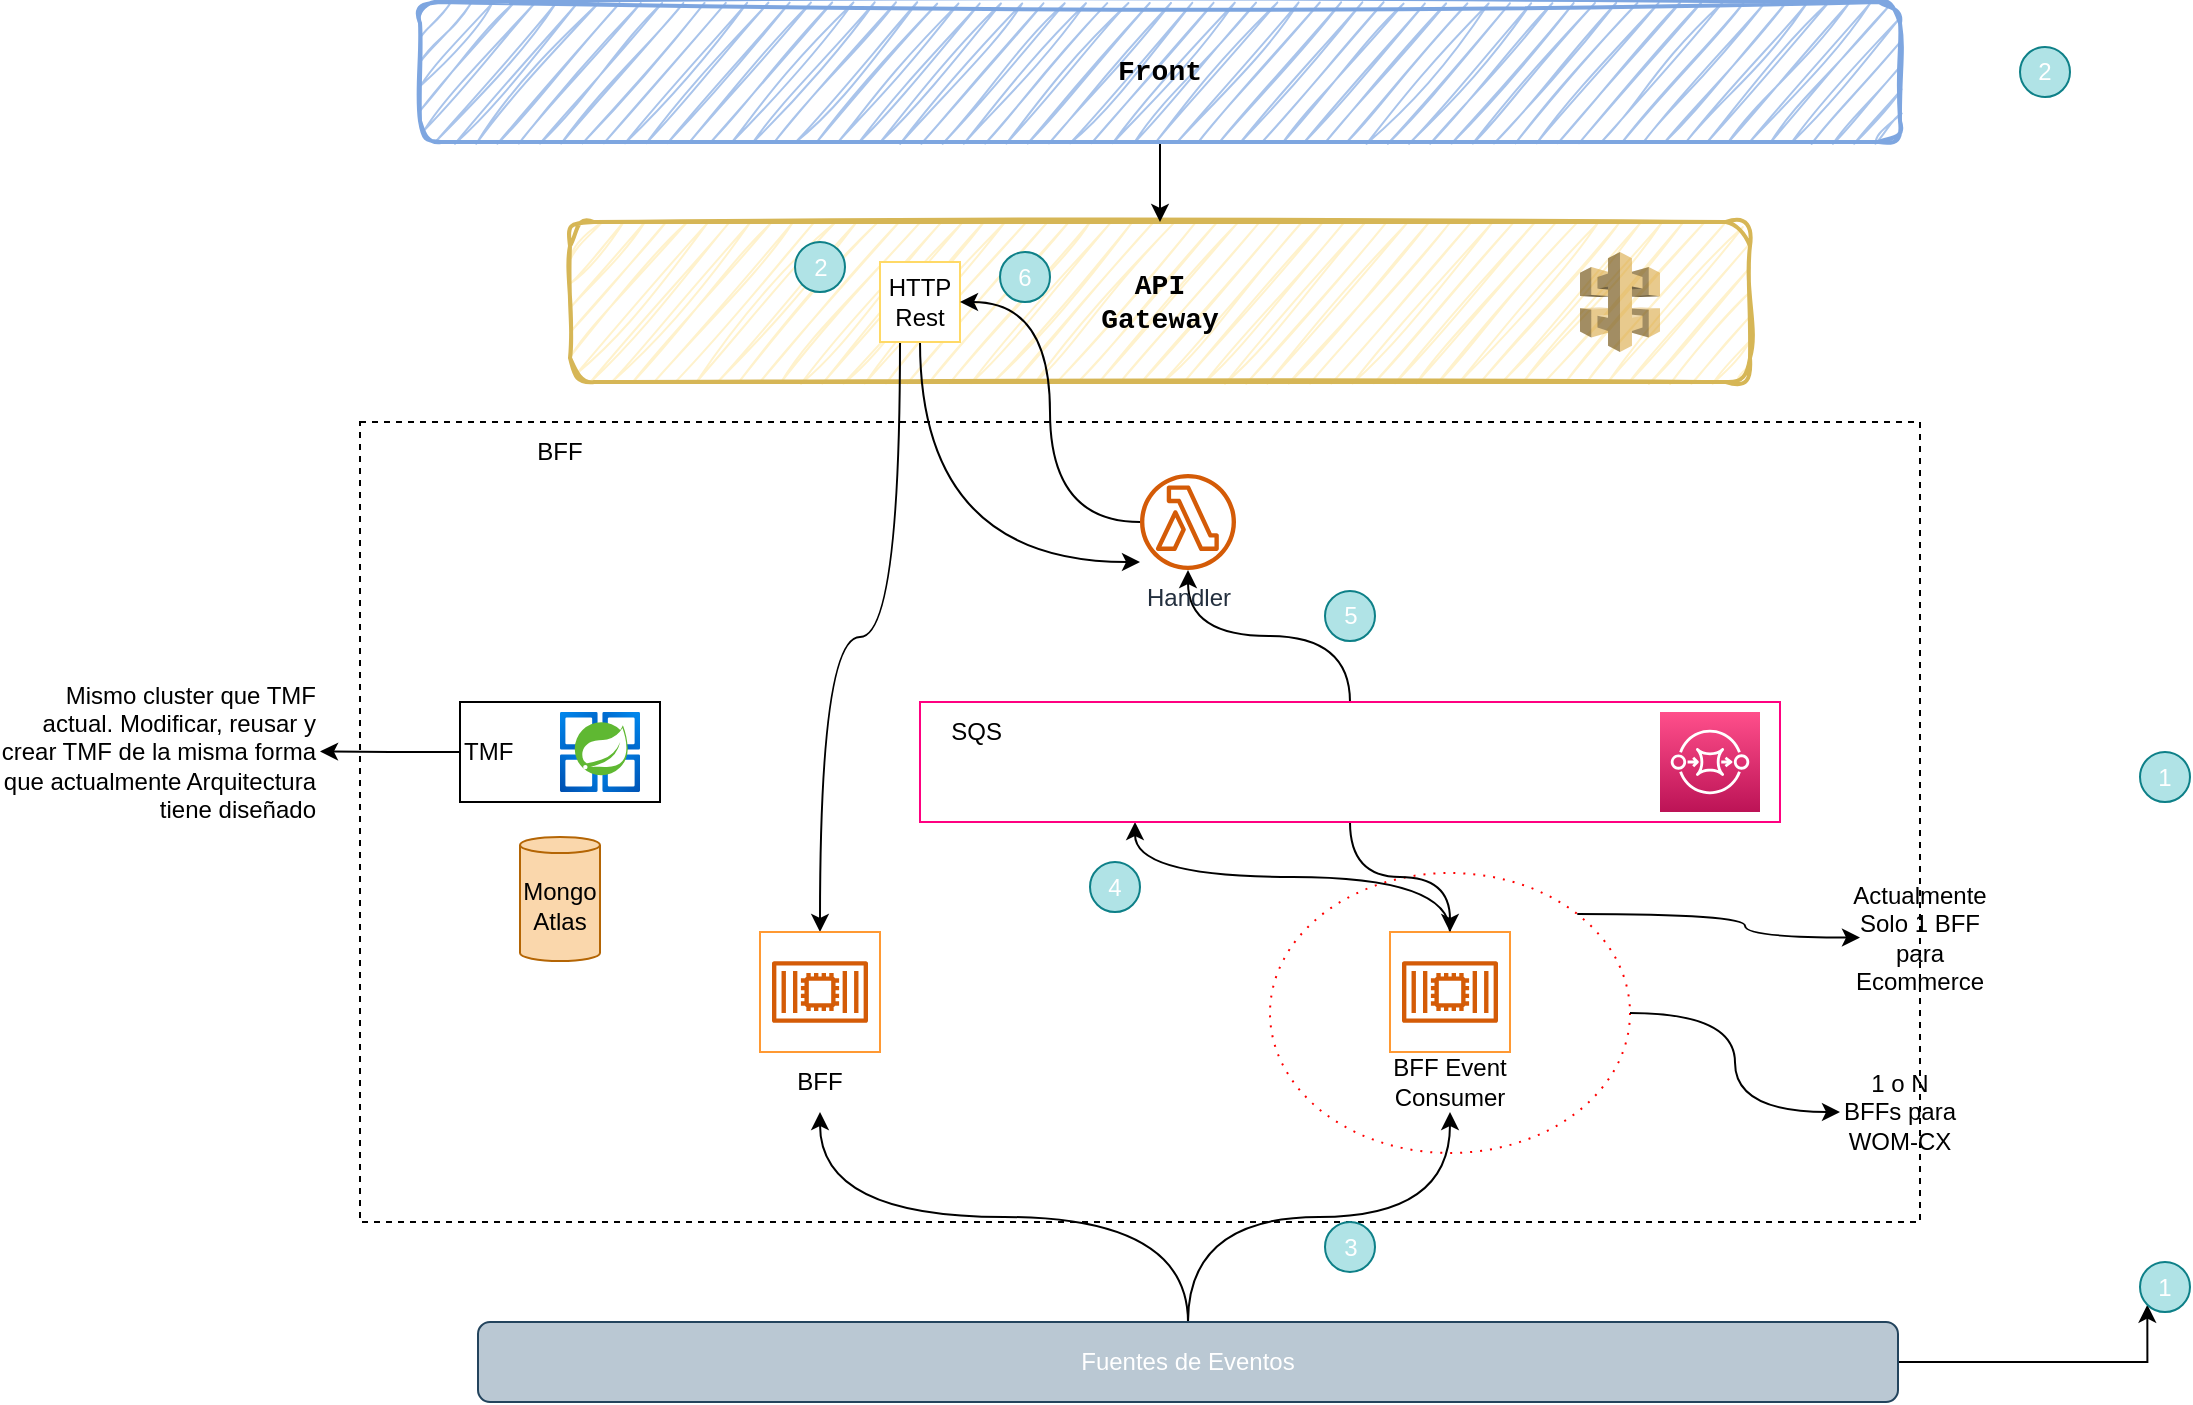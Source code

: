 <mxfile version="21.7.1" type="github">
  <diagram name="Página-1" id="j28CgCLm0zlX5Y3vUb_f">
    <mxGraphModel dx="1857" dy="596" grid="1" gridSize="10" guides="1" tooltips="1" connect="1" arrows="1" fold="1" page="1" pageScale="1" pageWidth="827" pageHeight="1169" math="0" shadow="0">
      <root>
        <mxCell id="0" />
        <mxCell id="1" parent="0" />
        <mxCell id="30X6FnK1sthkGadfS2QK-7" value="" style="rounded=0;whiteSpace=wrap;html=1;shadow=0;dashed=1;fillStyle=hatch;align=left;" vertex="1" parent="1">
          <mxGeometry x="-20" y="240" width="780" height="400" as="geometry" />
        </mxCell>
        <mxCell id="30X6FnK1sthkGadfS2QK-32" value="" style="ellipse;whiteSpace=wrap;html=1;dashed=1;dashPattern=1 4;fillColor=none;strokeColor=#FF0000;" vertex="1" parent="1">
          <mxGeometry x="435" y="465.5" width="180" height="140" as="geometry" />
        </mxCell>
        <mxCell id="30X6FnK1sthkGadfS2QK-40" style="edgeStyle=orthogonalEdgeStyle;rounded=0;orthogonalLoop=1;jettySize=auto;html=1;entryX=0.25;entryY=1;entryDx=0;entryDy=0;curved=1;" edge="1" parent="1" source="30X6FnK1sthkGadfS2QK-17" target="30X6FnK1sthkGadfS2QK-15">
          <mxGeometry relative="1" as="geometry" />
        </mxCell>
        <mxCell id="30X6FnK1sthkGadfS2QK-17" value="" style="rounded=0;whiteSpace=wrap;html=1;strokeColor=#FF9933;" vertex="1" parent="1">
          <mxGeometry x="495" y="495" width="60" height="60" as="geometry" />
        </mxCell>
        <mxCell id="30X6FnK1sthkGadfS2QK-36" style="edgeStyle=orthogonalEdgeStyle;rounded=0;orthogonalLoop=1;jettySize=auto;html=1;exitX=0.5;exitY=0;exitDx=0;exitDy=0;curved=1;" edge="1" parent="1" source="30X6FnK1sthkGadfS2QK-15" target="30X6FnK1sthkGadfS2QK-10">
          <mxGeometry relative="1" as="geometry">
            <mxPoint x="380" y="350" as="targetPoint" />
          </mxGeometry>
        </mxCell>
        <mxCell id="30X6FnK1sthkGadfS2QK-39" style="edgeStyle=orthogonalEdgeStyle;rounded=0;orthogonalLoop=1;jettySize=auto;html=1;entryX=0.5;entryY=0;entryDx=0;entryDy=0;curved=1;" edge="1" parent="1" source="30X6FnK1sthkGadfS2QK-15" target="30X6FnK1sthkGadfS2QK-17">
          <mxGeometry relative="1" as="geometry" />
        </mxCell>
        <mxCell id="30X6FnK1sthkGadfS2QK-15" value="" style="rounded=0;whiteSpace=wrap;html=1;strokeColor=#FF0080;" vertex="1" parent="1">
          <mxGeometry x="260" y="380" width="430" height="60" as="geometry" />
        </mxCell>
        <mxCell id="30X6FnK1sthkGadfS2QK-1" value="&lt;font style=&quot;font-size: 14px;&quot; face=&quot;Courier New&quot;&gt;&lt;b&gt;API&lt;br&gt;Gateway&lt;/b&gt;&lt;/font&gt;" style="rounded=1;whiteSpace=wrap;html=1;fillColor=#fff2cc;strokeColor=#d6b656;strokeWidth=2;sketch=1;curveFitting=1;jiggle=2;" vertex="1" parent="1">
          <mxGeometry x="85" y="140" width="590" height="80" as="geometry" />
        </mxCell>
        <mxCell id="30X6FnK1sthkGadfS2QK-2" value="" style="outlineConnect=0;dashed=0;verticalLabelPosition=bottom;verticalAlign=top;align=center;html=1;shape=mxgraph.aws3.api_gateway;fillColor=#D9A741;gradientColor=none;opacity=60;" vertex="1" parent="1">
          <mxGeometry x="590" y="155" width="40" height="50" as="geometry" />
        </mxCell>
        <mxCell id="30X6FnK1sthkGadfS2QK-5" style="edgeStyle=orthogonalEdgeStyle;rounded=0;orthogonalLoop=1;jettySize=auto;html=1;entryX=0.5;entryY=0;entryDx=0;entryDy=0;" edge="1" parent="1" source="30X6FnK1sthkGadfS2QK-3" target="30X6FnK1sthkGadfS2QK-1">
          <mxGeometry relative="1" as="geometry" />
        </mxCell>
        <mxCell id="30X6FnK1sthkGadfS2QK-3" value="&lt;font face=&quot;Courier New&quot;&gt;&lt;span style=&quot;font-size: 14px;&quot;&gt;&lt;b&gt;Front&lt;/b&gt;&lt;/span&gt;&lt;/font&gt;" style="rounded=1;whiteSpace=wrap;html=1;fillColor=#A9C4EB;strokeColor=#7EA6E0;strokeWidth=2;sketch=1;curveFitting=1;jiggle=2;" vertex="1" parent="1">
          <mxGeometry x="10" y="30" width="740" height="70" as="geometry" />
        </mxCell>
        <mxCell id="30X6FnK1sthkGadfS2QK-11" style="edgeStyle=orthogonalEdgeStyle;rounded=0;orthogonalLoop=1;jettySize=auto;html=1;curved=1;" edge="1" parent="1" source="30X6FnK1sthkGadfS2QK-6" target="30X6FnK1sthkGadfS2QK-10">
          <mxGeometry relative="1" as="geometry">
            <Array as="points">
              <mxPoint x="260" y="310" />
            </Array>
          </mxGeometry>
        </mxCell>
        <mxCell id="30X6FnK1sthkGadfS2QK-23" style="edgeStyle=orthogonalEdgeStyle;rounded=0;orthogonalLoop=1;jettySize=auto;html=1;exitX=0.25;exitY=1;exitDx=0;exitDy=0;curved=1;" edge="1" parent="1" source="30X6FnK1sthkGadfS2QK-6" target="30X6FnK1sthkGadfS2QK-20">
          <mxGeometry relative="1" as="geometry" />
        </mxCell>
        <mxCell id="30X6FnK1sthkGadfS2QK-6" value="HTTP Rest" style="rounded=0;whiteSpace=wrap;html=1;strokeColor=#FFD966;" vertex="1" parent="1">
          <mxGeometry x="240" y="160" width="40" height="40" as="geometry" />
        </mxCell>
        <mxCell id="30X6FnK1sthkGadfS2QK-9" value="BFF" style="text;html=1;strokeColor=none;fillColor=none;align=center;verticalAlign=middle;whiteSpace=wrap;rounded=0;" vertex="1" parent="1">
          <mxGeometry x="50" y="240" width="60" height="30" as="geometry" />
        </mxCell>
        <mxCell id="30X6FnK1sthkGadfS2QK-37" style="edgeStyle=orthogonalEdgeStyle;rounded=0;orthogonalLoop=1;jettySize=auto;html=1;entryX=1;entryY=0.5;entryDx=0;entryDy=0;curved=1;" edge="1" parent="1" source="30X6FnK1sthkGadfS2QK-10" target="30X6FnK1sthkGadfS2QK-6">
          <mxGeometry relative="1" as="geometry" />
        </mxCell>
        <mxCell id="30X6FnK1sthkGadfS2QK-10" value="Handler" style="sketch=0;outlineConnect=0;fontColor=#232F3E;gradientColor=none;fillColor=#D45B07;strokeColor=none;dashed=0;verticalLabelPosition=bottom;verticalAlign=top;align=center;html=1;fontSize=12;fontStyle=0;aspect=fixed;pointerEvents=1;shape=mxgraph.aws4.lambda_function;" vertex="1" parent="1">
          <mxGeometry x="370" y="266" width="48" height="48" as="geometry" />
        </mxCell>
        <mxCell id="30X6FnK1sthkGadfS2QK-14" value="" style="sketch=0;points=[[0,0,0],[0.25,0,0],[0.5,0,0],[0.75,0,0],[1,0,0],[0,1,0],[0.25,1,0],[0.5,1,0],[0.75,1,0],[1,1,0],[0,0.25,0],[0,0.5,0],[0,0.75,0],[1,0.25,0],[1,0.5,0],[1,0.75,0]];outlineConnect=0;fontColor=#232F3E;gradientColor=#FF4F8B;gradientDirection=north;fillColor=#BC1356;strokeColor=#ffffff;dashed=0;verticalLabelPosition=bottom;verticalAlign=top;align=center;html=1;fontSize=12;fontStyle=0;aspect=fixed;shape=mxgraph.aws4.resourceIcon;resIcon=mxgraph.aws4.sqs;" vertex="1" parent="1">
          <mxGeometry x="630" y="385" width="50" height="50" as="geometry" />
        </mxCell>
        <mxCell id="30X6FnK1sthkGadfS2QK-16" value="" style="sketch=0;outlineConnect=0;fontColor=#232F3E;gradientColor=none;fillColor=#D45B07;strokeColor=none;dashed=0;verticalLabelPosition=bottom;verticalAlign=top;align=center;html=1;fontSize=12;fontStyle=0;aspect=fixed;pointerEvents=1;shape=mxgraph.aws4.container_2;" vertex="1" parent="1">
          <mxGeometry x="501" y="509.5" width="48" height="31" as="geometry" />
        </mxCell>
        <mxCell id="30X6FnK1sthkGadfS2QK-18" value="BFF Event Consumer" style="text;html=1;strokeColor=none;fillColor=none;align=center;verticalAlign=middle;whiteSpace=wrap;rounded=0;" vertex="1" parent="1">
          <mxGeometry x="495" y="555" width="60" height="30" as="geometry" />
        </mxCell>
        <mxCell id="30X6FnK1sthkGadfS2QK-19" value="SQS&amp;nbsp;" style="text;html=1;strokeColor=none;fillColor=none;align=center;verticalAlign=middle;whiteSpace=wrap;rounded=0;" vertex="1" parent="1">
          <mxGeometry x="260" y="380" width="60" height="30" as="geometry" />
        </mxCell>
        <mxCell id="30X6FnK1sthkGadfS2QK-20" value="" style="rounded=0;whiteSpace=wrap;html=1;strokeColor=#FF9933;" vertex="1" parent="1">
          <mxGeometry x="180" y="495" width="60" height="60" as="geometry" />
        </mxCell>
        <mxCell id="30X6FnK1sthkGadfS2QK-21" value="" style="sketch=0;outlineConnect=0;fontColor=#232F3E;gradientColor=none;fillColor=#D45B07;strokeColor=none;dashed=0;verticalLabelPosition=bottom;verticalAlign=top;align=center;html=1;fontSize=12;fontStyle=0;aspect=fixed;pointerEvents=1;shape=mxgraph.aws4.container_2;" vertex="1" parent="1">
          <mxGeometry x="186" y="509.5" width="48" height="31" as="geometry" />
        </mxCell>
        <mxCell id="30X6FnK1sthkGadfS2QK-22" value="BFF" style="text;html=1;strokeColor=none;fillColor=none;align=center;verticalAlign=middle;whiteSpace=wrap;rounded=0;" vertex="1" parent="1">
          <mxGeometry x="180" y="555" width="60" height="30" as="geometry" />
        </mxCell>
        <mxCell id="30X6FnK1sthkGadfS2QK-25" style="edgeStyle=orthogonalEdgeStyle;rounded=0;orthogonalLoop=1;jettySize=auto;html=1;curved=1;" edge="1" parent="1" source="30X6FnK1sthkGadfS2QK-24" target="30X6FnK1sthkGadfS2QK-18">
          <mxGeometry relative="1" as="geometry" />
        </mxCell>
        <mxCell id="30X6FnK1sthkGadfS2QK-26" style="edgeStyle=orthogonalEdgeStyle;rounded=0;orthogonalLoop=1;jettySize=auto;html=1;entryX=0.5;entryY=1;entryDx=0;entryDy=0;curved=1;" edge="1" parent="1" source="30X6FnK1sthkGadfS2QK-24" target="30X6FnK1sthkGadfS2QK-22">
          <mxGeometry relative="1" as="geometry" />
        </mxCell>
        <mxCell id="30X6FnK1sthkGadfS2QK-52" style="edgeStyle=orthogonalEdgeStyle;rounded=0;orthogonalLoop=1;jettySize=auto;html=1;entryX=0;entryY=1;entryDx=0;entryDy=0;" edge="1" parent="1" source="30X6FnK1sthkGadfS2QK-24" target="30X6FnK1sthkGadfS2QK-43">
          <mxGeometry relative="1" as="geometry" />
        </mxCell>
        <mxCell id="30X6FnK1sthkGadfS2QK-24" value="&lt;font color=&quot;#ffffff&quot;&gt;Fuentes de Eventos&lt;/font&gt;" style="rounded=1;whiteSpace=wrap;html=1;fillColor=#bac8d3;strokeColor=#23445d;" vertex="1" parent="1">
          <mxGeometry x="39" y="690" width="710" height="40" as="geometry" />
        </mxCell>
        <mxCell id="30X6FnK1sthkGadfS2QK-42" style="edgeStyle=orthogonalEdgeStyle;rounded=0;orthogonalLoop=1;jettySize=auto;html=1;entryX=1;entryY=0.5;entryDx=0;entryDy=0;" edge="1" parent="1" source="30X6FnK1sthkGadfS2QK-27" target="30X6FnK1sthkGadfS2QK-29">
          <mxGeometry relative="1" as="geometry" />
        </mxCell>
        <mxCell id="30X6FnK1sthkGadfS2QK-27" value="TMF" style="rounded=0;whiteSpace=wrap;html=1;align=left;" vertex="1" parent="1">
          <mxGeometry x="30" y="380" width="100" height="50" as="geometry" />
        </mxCell>
        <mxCell id="30X6FnK1sthkGadfS2QK-28" value="Mongo Atlas" style="shape=cylinder3;whiteSpace=wrap;html=1;boundedLbl=1;backgroundOutline=1;size=4.0;fillColor=#fad7ac;strokeColor=#b46504;" vertex="1" parent="1">
          <mxGeometry x="60" y="447.5" width="40" height="62" as="geometry" />
        </mxCell>
        <mxCell id="30X6FnK1sthkGadfS2QK-29" value="Mismo cluster que TMF actual. Modificar, reusar y crear TMF de la misma forma que actualmente Arquitectura tiene diseñado" style="text;html=1;strokeColor=none;fillColor=none;align=right;verticalAlign=middle;whiteSpace=wrap;rounded=0;" vertex="1" parent="1">
          <mxGeometry x="-200" y="349.5" width="160" height="110.5" as="geometry" />
        </mxCell>
        <mxCell id="30X6FnK1sthkGadfS2QK-30" value="Actualmente Solo 1 BFF para Ecommerce" style="text;html=1;strokeColor=none;fillColor=none;align=center;verticalAlign=middle;whiteSpace=wrap;rounded=0;" vertex="1" parent="1">
          <mxGeometry x="730" y="495" width="60" height="5.5" as="geometry" />
        </mxCell>
        <mxCell id="30X6FnK1sthkGadfS2QK-33" style="edgeStyle=orthogonalEdgeStyle;rounded=0;orthogonalLoop=1;jettySize=auto;html=1;curved=1;" edge="1" parent="1" source="30X6FnK1sthkGadfS2QK-32" target="30X6FnK1sthkGadfS2QK-34">
          <mxGeometry relative="1" as="geometry">
            <mxPoint x="860.0" y="600" as="targetPoint" />
          </mxGeometry>
        </mxCell>
        <mxCell id="30X6FnK1sthkGadfS2QK-35" style="edgeStyle=orthogonalEdgeStyle;rounded=0;orthogonalLoop=1;jettySize=auto;html=1;exitX=1;exitY=0;exitDx=0;exitDy=0;curved=1;" edge="1" parent="1" source="30X6FnK1sthkGadfS2QK-32" target="30X6FnK1sthkGadfS2QK-30">
          <mxGeometry relative="1" as="geometry" />
        </mxCell>
        <mxCell id="30X6FnK1sthkGadfS2QK-34" value="1 o N BFFs para WOM-CX" style="text;html=1;strokeColor=none;fillColor=none;align=center;verticalAlign=middle;whiteSpace=wrap;rounded=0;" vertex="1" parent="1">
          <mxGeometry x="720.0" y="570" width="60" height="30" as="geometry" />
        </mxCell>
        <mxCell id="30X6FnK1sthkGadfS2QK-41" value="" style="image;aspect=fixed;html=1;points=[];align=center;fontSize=12;image=img/lib/azure2/compute/Azure_Spring_Cloud.svg;" vertex="1" parent="1">
          <mxGeometry x="80" y="385" width="40" height="40" as="geometry" />
        </mxCell>
        <mxCell id="30X6FnK1sthkGadfS2QK-43" value="1" style="ellipse;whiteSpace=wrap;html=1;aspect=fixed;fillColor=#b0e3e6;strokeColor=#0e8088;fontColor=#FFFFFF;" vertex="1" parent="1">
          <mxGeometry x="870" y="660" width="25" height="25" as="geometry" />
        </mxCell>
        <mxCell id="30X6FnK1sthkGadfS2QK-44" value="1" style="ellipse;whiteSpace=wrap;html=1;aspect=fixed;fillColor=#b0e3e6;strokeColor=#0e8088;fontColor=#FFFFFF;" vertex="1" parent="1">
          <mxGeometry x="870" y="405" width="25" height="25" as="geometry" />
        </mxCell>
        <mxCell id="30X6FnK1sthkGadfS2QK-45" value="2" style="ellipse;whiteSpace=wrap;html=1;aspect=fixed;fillColor=#b0e3e6;strokeColor=#0e8088;fontColor=#FFFFFF;" vertex="1" parent="1">
          <mxGeometry x="810" y="52.5" width="25" height="25" as="geometry" />
        </mxCell>
        <mxCell id="30X6FnK1sthkGadfS2QK-46" value="2" style="ellipse;whiteSpace=wrap;html=1;aspect=fixed;fillColor=#b0e3e6;strokeColor=#0e8088;fontColor=#FFFFFF;" vertex="1" parent="1">
          <mxGeometry x="197.5" y="150" width="25" height="25" as="geometry" />
        </mxCell>
        <mxCell id="30X6FnK1sthkGadfS2QK-47" value="3" style="ellipse;whiteSpace=wrap;html=1;aspect=fixed;fillColor=#b0e3e6;strokeColor=#0e8088;fontColor=#FFFFFF;" vertex="1" parent="1">
          <mxGeometry x="462.5" y="640" width="25" height="25" as="geometry" />
        </mxCell>
        <mxCell id="30X6FnK1sthkGadfS2QK-48" value="4" style="ellipse;whiteSpace=wrap;html=1;aspect=fixed;fillColor=#b0e3e6;strokeColor=#0e8088;fontColor=#FFFFFF;" vertex="1" parent="1">
          <mxGeometry x="345" y="460" width="25" height="25" as="geometry" />
        </mxCell>
        <mxCell id="30X6FnK1sthkGadfS2QK-49" value="5" style="ellipse;whiteSpace=wrap;html=1;aspect=fixed;fillColor=#b0e3e6;strokeColor=#0e8088;fontColor=#FFFFFF;" vertex="1" parent="1">
          <mxGeometry x="462.5" y="324.5" width="25" height="25" as="geometry" />
        </mxCell>
        <mxCell id="30X6FnK1sthkGadfS2QK-50" value="6" style="ellipse;whiteSpace=wrap;html=1;aspect=fixed;fillColor=#b0e3e6;strokeColor=#0e8088;fontColor=#FFFFFF;" vertex="1" parent="1">
          <mxGeometry x="300" y="155" width="25" height="25" as="geometry" />
        </mxCell>
      </root>
    </mxGraphModel>
  </diagram>
</mxfile>
